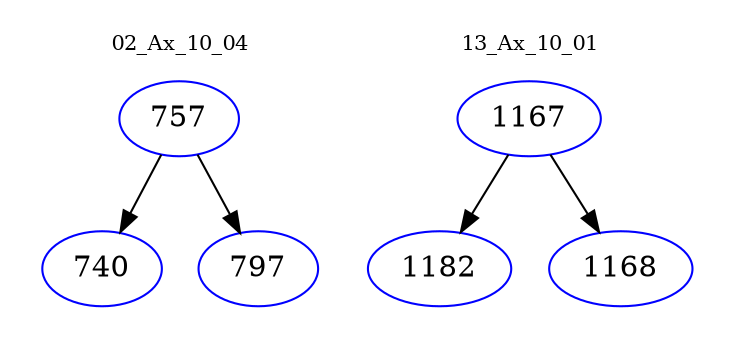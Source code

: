 digraph{
subgraph cluster_0 {
color = white
label = "02_Ax_10_04";
fontsize=10;
T0_757 [label="757", color="blue"]
T0_757 -> T0_740 [color="black"]
T0_740 [label="740", color="blue"]
T0_757 -> T0_797 [color="black"]
T0_797 [label="797", color="blue"]
}
subgraph cluster_1 {
color = white
label = "13_Ax_10_01";
fontsize=10;
T1_1167 [label="1167", color="blue"]
T1_1167 -> T1_1182 [color="black"]
T1_1182 [label="1182", color="blue"]
T1_1167 -> T1_1168 [color="black"]
T1_1168 [label="1168", color="blue"]
}
}
